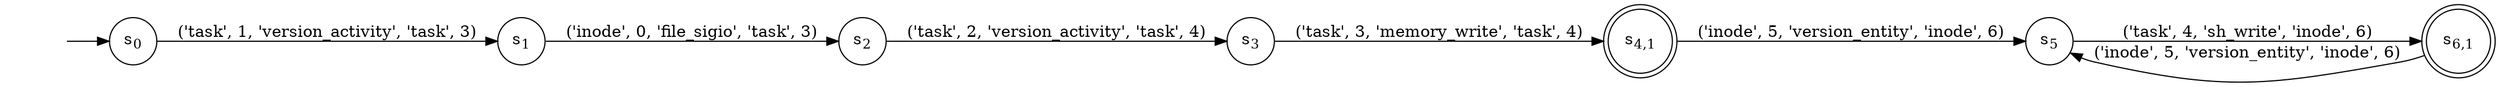 digraph DFA {
    rankdir = LR;
    I [style = invis];
    I -> S0;
    S0 [label = <s<sub>0</sub>>, shape = circle];
    S1 [label = <s<sub>1</sub>>, shape = circle];
    S2 [label = <s<sub>2</sub>>, shape = circle];
    S3 [label = <s<sub>3</sub>>, shape = circle];
    S4 [label = <s<sub>4,1</sub>>, shape = circle, peripheries = 2];
    S5 [label = <s<sub>5</sub>>, shape = circle];
    S6 [label = <s<sub>6,1</sub>>, shape = circle, peripheries = 2];
    S6 -> S5 [label = "('inode', 5, 'version_entity', 'inode', 6)"];
    S5 -> S6 [label = "('task', 4, 'sh_write', 'inode', 6)"];
    S4 -> S5 [label = "('inode', 5, 'version_entity', 'inode', 6)"];
    S3 -> S4 [label = "('task', 3, 'memory_write', 'task', 4)"];
    S2 -> S3 [label = "('task', 2, 'version_activity', 'task', 4)"];
    S1 -> S2 [label = "('inode', 0, 'file_sigio', 'task', 3)"];
    S0 -> S1 [label = "('task', 1, 'version_activity', 'task', 3)"];
}

